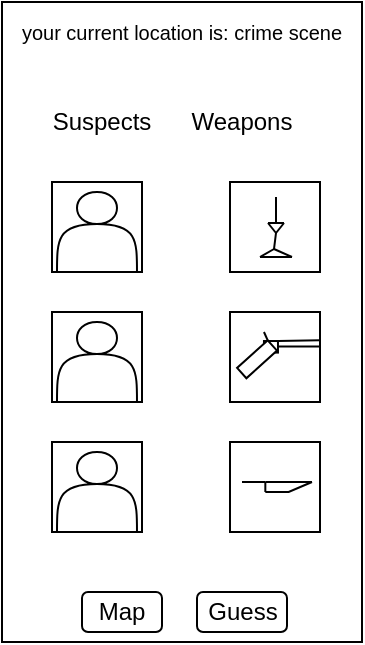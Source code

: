 <mxfile version="26.2.14">
  <diagram name="Page-1" id="X8ADTHubLzP3hr-LpWpE">
    <mxGraphModel dx="595" dy="321" grid="1" gridSize="5" guides="1" tooltips="1" connect="1" arrows="1" fold="1" page="1" pageScale="1" pageWidth="827" pageHeight="1169" math="0" shadow="0">
      <root>
        <mxCell id="0" />
        <mxCell id="1" parent="0" />
        <mxCell id="Pbngu6moprH94buiZck2-2" value="" style="rounded=0;whiteSpace=wrap;html=1;" parent="1" vertex="1">
          <mxGeometry x="300" y="160" width="180" height="320" as="geometry" />
        </mxCell>
        <mxCell id="qHEhH27fJNV_azGHG-a4-1" value="Suspects" style="text;html=1;align=center;verticalAlign=middle;whiteSpace=wrap;rounded=0;" parent="1" vertex="1">
          <mxGeometry x="320" y="205" width="60" height="30" as="geometry" />
        </mxCell>
        <mxCell id="qHEhH27fJNV_azGHG-a4-2" value="Weapons" style="text;html=1;align=center;verticalAlign=middle;whiteSpace=wrap;rounded=0;" parent="1" vertex="1">
          <mxGeometry x="390" y="205" width="60" height="30" as="geometry" />
        </mxCell>
        <mxCell id="qHEhH27fJNV_azGHG-a4-3" value="&lt;font size=&quot;1&quot;&gt;your current location is: crime scene&lt;/font&gt;" style="text;html=1;align=center;verticalAlign=middle;whiteSpace=wrap;rounded=0;" parent="1" vertex="1">
          <mxGeometry x="300" y="160" width="180" height="30" as="geometry" />
        </mxCell>
        <mxCell id="qHEhH27fJNV_azGHG-a4-5" value="" style="whiteSpace=wrap;html=1;aspect=fixed;" parent="1" vertex="1">
          <mxGeometry x="414" y="250" width="45" height="45" as="geometry" />
        </mxCell>
        <mxCell id="qHEhH27fJNV_azGHG-a4-7" value="" style="group" parent="1" vertex="1" connectable="0">
          <mxGeometry x="325" y="250" width="45" height="45" as="geometry" />
        </mxCell>
        <mxCell id="qHEhH27fJNV_azGHG-a4-4" value="" style="whiteSpace=wrap;html=1;aspect=fixed;" parent="qHEhH27fJNV_azGHG-a4-7" vertex="1">
          <mxGeometry width="45" height="45" as="geometry" />
        </mxCell>
        <mxCell id="qHEhH27fJNV_azGHG-a4-6" value="" style="shape=actor;whiteSpace=wrap;html=1;" parent="qHEhH27fJNV_azGHG-a4-7" vertex="1">
          <mxGeometry x="2.5" y="5" width="40" height="40" as="geometry" />
        </mxCell>
        <mxCell id="qHEhH27fJNV_azGHG-a4-8" value="" style="group" parent="1" vertex="1" connectable="0">
          <mxGeometry x="325" y="315" width="45" height="45" as="geometry" />
        </mxCell>
        <mxCell id="qHEhH27fJNV_azGHG-a4-9" value="" style="whiteSpace=wrap;html=1;aspect=fixed;" parent="qHEhH27fJNV_azGHG-a4-8" vertex="1">
          <mxGeometry width="45" height="45" as="geometry" />
        </mxCell>
        <mxCell id="qHEhH27fJNV_azGHG-a4-10" value="" style="shape=actor;whiteSpace=wrap;html=1;" parent="qHEhH27fJNV_azGHG-a4-8" vertex="1">
          <mxGeometry x="2.5" y="5" width="40" height="40" as="geometry" />
        </mxCell>
        <mxCell id="qHEhH27fJNV_azGHG-a4-11" value="" style="group" parent="1" vertex="1" connectable="0">
          <mxGeometry x="325" y="380" width="45" height="45" as="geometry" />
        </mxCell>
        <mxCell id="qHEhH27fJNV_azGHG-a4-12" value="" style="whiteSpace=wrap;html=1;aspect=fixed;" parent="qHEhH27fJNV_azGHG-a4-11" vertex="1">
          <mxGeometry width="45" height="45" as="geometry" />
        </mxCell>
        <mxCell id="qHEhH27fJNV_azGHG-a4-13" value="" style="shape=actor;whiteSpace=wrap;html=1;" parent="qHEhH27fJNV_azGHG-a4-11" vertex="1">
          <mxGeometry x="2.5" y="5" width="40" height="40" as="geometry" />
        </mxCell>
        <mxCell id="qHEhH27fJNV_azGHG-a4-14" value="" style="whiteSpace=wrap;html=1;aspect=fixed;" parent="1" vertex="1">
          <mxGeometry x="414" y="315" width="45" height="45" as="geometry" />
        </mxCell>
        <mxCell id="qHEhH27fJNV_azGHG-a4-15" value="" style="whiteSpace=wrap;html=1;aspect=fixed;" parent="1" vertex="1">
          <mxGeometry x="414" y="380" width="45" height="45" as="geometry" />
        </mxCell>
        <mxCell id="qHEhH27fJNV_azGHG-a4-16" value="" style="group" parent="1" vertex="1" connectable="0">
          <mxGeometry x="420" y="325" width="39" height="24.32" as="geometry" />
        </mxCell>
        <mxCell id="qHEhH27fJNV_azGHG-a4-17" value="" style="rounded=0;whiteSpace=wrap;html=1;" parent="qHEhH27fJNV_azGHG-a4-16" vertex="1">
          <mxGeometry x="10.98" y="4.508" width="7.005" height="5.784" as="geometry" />
        </mxCell>
        <mxCell id="qHEhH27fJNV_azGHG-a4-18" value="" style="rounded=0;whiteSpace=wrap;html=1;rotation=48;" parent="qHEhH27fJNV_azGHG-a4-16" vertex="1">
          <mxGeometry x="4.059" y="3.355" width="6.935" height="20.584" as="geometry" />
        </mxCell>
        <mxCell id="qHEhH27fJNV_azGHG-a4-19" value="" style="endArrow=none;html=1;rounded=0;exitX=0;exitY=0;exitDx=0;exitDy=0;entryX=0.25;entryY=0;entryDx=0;entryDy=0;" parent="qHEhH27fJNV_azGHG-a4-16" source="qHEhH27fJNV_azGHG-a4-18" target="qHEhH27fJNV_azGHG-a4-17" edge="1">
          <mxGeometry width="50" height="50" relative="1" as="geometry">
            <mxPoint x="17.985" as="sourcePoint" />
            <mxPoint x="24.99" as="targetPoint" />
          </mxGeometry>
        </mxCell>
        <mxCell id="qHEhH27fJNV_azGHG-a4-20" value="" style="endArrow=none;html=1;rounded=0;entryX=0;entryY=0;entryDx=0;entryDy=0;" parent="qHEhH27fJNV_azGHG-a4-16" target="qHEhH27fJNV_azGHG-a4-18" edge="1">
          <mxGeometry width="50" height="50" relative="1" as="geometry">
            <mxPoint x="10.98" as="sourcePoint" />
            <mxPoint x="-28.249" y="-6.515" as="targetPoint" />
            <Array as="points" />
          </mxGeometry>
        </mxCell>
        <mxCell id="qHEhH27fJNV_azGHG-a4-21" value="" style="endArrow=none;html=1;rounded=0;" parent="qHEhH27fJNV_azGHG-a4-16" edge="1">
          <mxGeometry width="50" height="50" relative="1" as="geometry">
            <mxPoint x="17.985" y="4.508" as="sourcePoint" />
            <mxPoint x="39" y="4.117" as="targetPoint" />
          </mxGeometry>
        </mxCell>
        <mxCell id="qHEhH27fJNV_azGHG-a4-22" value="" style="endArrow=none;html=1;rounded=0;" parent="qHEhH27fJNV_azGHG-a4-16" edge="1">
          <mxGeometry width="50" height="50" relative="1" as="geometry">
            <mxPoint x="17.985" y="7.204" as="sourcePoint" />
            <mxPoint x="39" y="7.204" as="targetPoint" />
          </mxGeometry>
        </mxCell>
        <mxCell id="qHEhH27fJNV_azGHG-a4-23" value="" style="group" parent="1" vertex="1" connectable="0">
          <mxGeometry x="420" y="400" width="35" height="5" as="geometry" />
        </mxCell>
        <mxCell id="qHEhH27fJNV_azGHG-a4-24" value="" style="endArrow=none;html=1;rounded=0;" parent="qHEhH27fJNV_azGHG-a4-23" edge="1">
          <mxGeometry width="50" height="50" relative="1" as="geometry">
            <mxPoint as="sourcePoint" />
            <mxPoint x="11.667" as="targetPoint" />
          </mxGeometry>
        </mxCell>
        <mxCell id="qHEhH27fJNV_azGHG-a4-25" value="" style="endArrow=none;html=1;rounded=0;" parent="qHEhH27fJNV_azGHG-a4-23" edge="1">
          <mxGeometry width="50" height="50" relative="1" as="geometry">
            <mxPoint x="11.667" y="5" as="sourcePoint" />
            <mxPoint x="11.667" as="targetPoint" />
          </mxGeometry>
        </mxCell>
        <mxCell id="qHEhH27fJNV_azGHG-a4-26" value="" style="endArrow=none;html=1;rounded=0;" parent="qHEhH27fJNV_azGHG-a4-23" edge="1">
          <mxGeometry width="50" height="50" relative="1" as="geometry">
            <mxPoint x="11.667" as="sourcePoint" />
            <mxPoint x="35" as="targetPoint" />
          </mxGeometry>
        </mxCell>
        <mxCell id="qHEhH27fJNV_azGHG-a4-27" value="" style="endArrow=none;html=1;rounded=0;" parent="qHEhH27fJNV_azGHG-a4-23" edge="1">
          <mxGeometry width="50" height="50" relative="1" as="geometry">
            <mxPoint x="11.667" y="5" as="sourcePoint" />
            <mxPoint x="35" as="targetPoint" />
            <Array as="points">
              <mxPoint x="23.333" y="5" />
            </Array>
          </mxGeometry>
        </mxCell>
        <mxCell id="qHEhH27fJNV_azGHG-a4-29" value="" style="group;rotation=0;" parent="1" vertex="1" connectable="0">
          <mxGeometry x="429" y="257.5" width="15" height="30" as="geometry" />
        </mxCell>
        <mxCell id="qHEhH27fJNV_azGHG-a4-30" value="" style="endArrow=none;html=1;rounded=0;" parent="qHEhH27fJNV_azGHG-a4-29" edge="1">
          <mxGeometry width="50" height="50" relative="1" as="geometry">
            <mxPoint y="30" as="sourcePoint" />
            <mxPoint x="16" y="30" as="targetPoint" />
          </mxGeometry>
        </mxCell>
        <mxCell id="qHEhH27fJNV_azGHG-a4-31" value="" style="endArrow=none;html=1;rounded=0;" parent="qHEhH27fJNV_azGHG-a4-29" edge="1">
          <mxGeometry width="50" height="50" relative="1" as="geometry">
            <mxPoint x="8" y="18" as="sourcePoint" />
            <mxPoint x="7" y="26" as="targetPoint" />
          </mxGeometry>
        </mxCell>
        <mxCell id="qHEhH27fJNV_azGHG-a4-32" value="" style="endArrow=none;html=1;rounded=0;" parent="qHEhH27fJNV_azGHG-a4-29" edge="1">
          <mxGeometry width="50" height="50" relative="1" as="geometry">
            <mxPoint x="4" y="13" as="sourcePoint" />
            <mxPoint x="12" y="13" as="targetPoint" />
          </mxGeometry>
        </mxCell>
        <mxCell id="qHEhH27fJNV_azGHG-a4-33" value="" style="endArrow=none;html=1;rounded=0;" parent="qHEhH27fJNV_azGHG-a4-29" edge="1">
          <mxGeometry width="50" height="50" relative="1" as="geometry">
            <mxPoint x="8" y="13" as="sourcePoint" />
            <mxPoint x="8" as="targetPoint" />
          </mxGeometry>
        </mxCell>
        <mxCell id="qHEhH27fJNV_azGHG-a4-34" value="" style="endArrow=none;html=1;rounded=0;" parent="qHEhH27fJNV_azGHG-a4-29" edge="1">
          <mxGeometry width="50" height="50" relative="1" as="geometry">
            <mxPoint x="16" y="30" as="sourcePoint" />
            <mxPoint x="7" y="26" as="targetPoint" />
          </mxGeometry>
        </mxCell>
        <mxCell id="qHEhH27fJNV_azGHG-a4-35" value="" style="endArrow=none;html=1;rounded=0;" parent="qHEhH27fJNV_azGHG-a4-29" edge="1">
          <mxGeometry width="50" height="50" relative="1" as="geometry">
            <mxPoint y="30" as="sourcePoint" />
            <mxPoint x="7" y="26" as="targetPoint" />
          </mxGeometry>
        </mxCell>
        <mxCell id="qHEhH27fJNV_azGHG-a4-36" value="" style="endArrow=none;html=1;rounded=0;" parent="qHEhH27fJNV_azGHG-a4-29" edge="1">
          <mxGeometry width="50" height="50" relative="1" as="geometry">
            <mxPoint x="8" y="18" as="sourcePoint" />
            <mxPoint x="12" y="13" as="targetPoint" />
          </mxGeometry>
        </mxCell>
        <mxCell id="qHEhH27fJNV_azGHG-a4-37" value="" style="endArrow=none;html=1;rounded=0;" parent="qHEhH27fJNV_azGHG-a4-29" edge="1">
          <mxGeometry width="50" height="50" relative="1" as="geometry">
            <mxPoint x="8" y="18" as="sourcePoint" />
            <mxPoint x="4" y="13" as="targetPoint" />
          </mxGeometry>
        </mxCell>
        <mxCell id="SmH7HFGNcNqprmIC09KQ-1" value="Map" style="rounded=1;whiteSpace=wrap;html=1;" vertex="1" parent="1">
          <mxGeometry x="340" y="455" width="40" height="20" as="geometry" />
        </mxCell>
        <mxCell id="SmH7HFGNcNqprmIC09KQ-2" value="Guess" style="rounded=1;whiteSpace=wrap;html=1;" vertex="1" parent="1">
          <mxGeometry x="397.5" y="455" width="45" height="20" as="geometry" />
        </mxCell>
      </root>
    </mxGraphModel>
  </diagram>
</mxfile>
